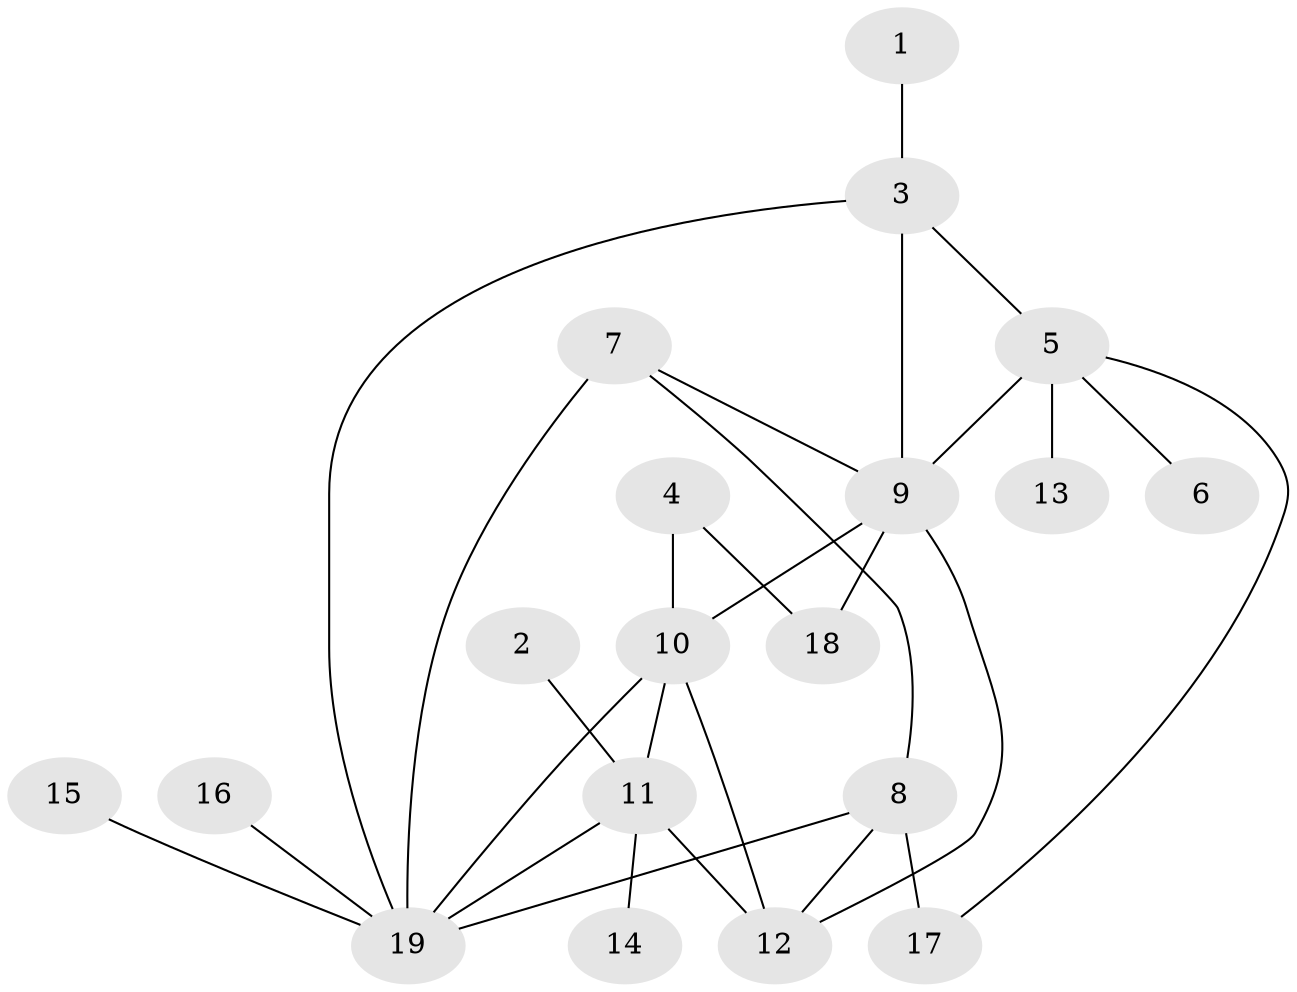 // original degree distribution, {4: 0.07936507936507936, 8: 0.06349206349206349, 5: 0.047619047619047616, 6: 0.015873015873015872, 7: 0.047619047619047616, 2: 0.1746031746031746, 1: 0.5555555555555556, 3: 0.015873015873015872}
// Generated by graph-tools (version 1.1) at 2025/37/03/04/25 23:37:49]
// undirected, 19 vertices, 28 edges
graph export_dot {
  node [color=gray90,style=filled];
  1;
  2;
  3;
  4;
  5;
  6;
  7;
  8;
  9;
  10;
  11;
  12;
  13;
  14;
  15;
  16;
  17;
  18;
  19;
  1 -- 3 [weight=1.0];
  2 -- 11 [weight=1.0];
  3 -- 5 [weight=1.0];
  3 -- 9 [weight=1.0];
  3 -- 19 [weight=1.0];
  4 -- 10 [weight=1.0];
  4 -- 18 [weight=1.0];
  5 -- 6 [weight=1.0];
  5 -- 9 [weight=1.0];
  5 -- 13 [weight=1.0];
  5 -- 17 [weight=1.0];
  7 -- 8 [weight=1.0];
  7 -- 9 [weight=1.0];
  7 -- 19 [weight=2.0];
  8 -- 12 [weight=2.0];
  8 -- 17 [weight=2.0];
  8 -- 19 [weight=1.0];
  9 -- 10 [weight=1.0];
  9 -- 12 [weight=1.0];
  9 -- 18 [weight=1.0];
  10 -- 11 [weight=1.0];
  10 -- 12 [weight=1.0];
  10 -- 19 [weight=2.0];
  11 -- 12 [weight=2.0];
  11 -- 14 [weight=1.0];
  11 -- 19 [weight=1.0];
  15 -- 19 [weight=1.0];
  16 -- 19 [weight=1.0];
}
